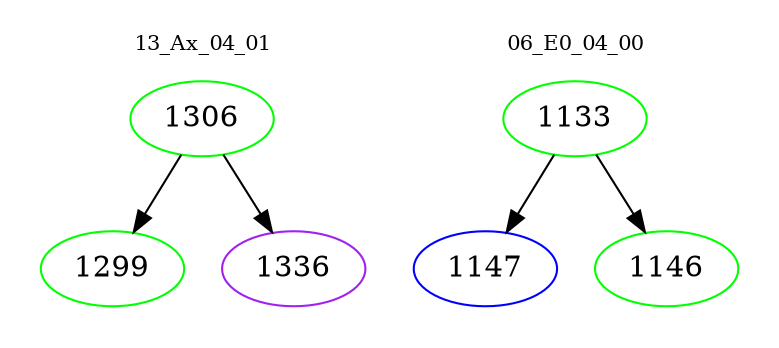 digraph{
subgraph cluster_0 {
color = white
label = "13_Ax_04_01";
fontsize=10;
T0_1306 [label="1306", color="green"]
T0_1306 -> T0_1299 [color="black"]
T0_1299 [label="1299", color="green"]
T0_1306 -> T0_1336 [color="black"]
T0_1336 [label="1336", color="purple"]
}
subgraph cluster_1 {
color = white
label = "06_E0_04_00";
fontsize=10;
T1_1133 [label="1133", color="green"]
T1_1133 -> T1_1147 [color="black"]
T1_1147 [label="1147", color="blue"]
T1_1133 -> T1_1146 [color="black"]
T1_1146 [label="1146", color="green"]
}
}
